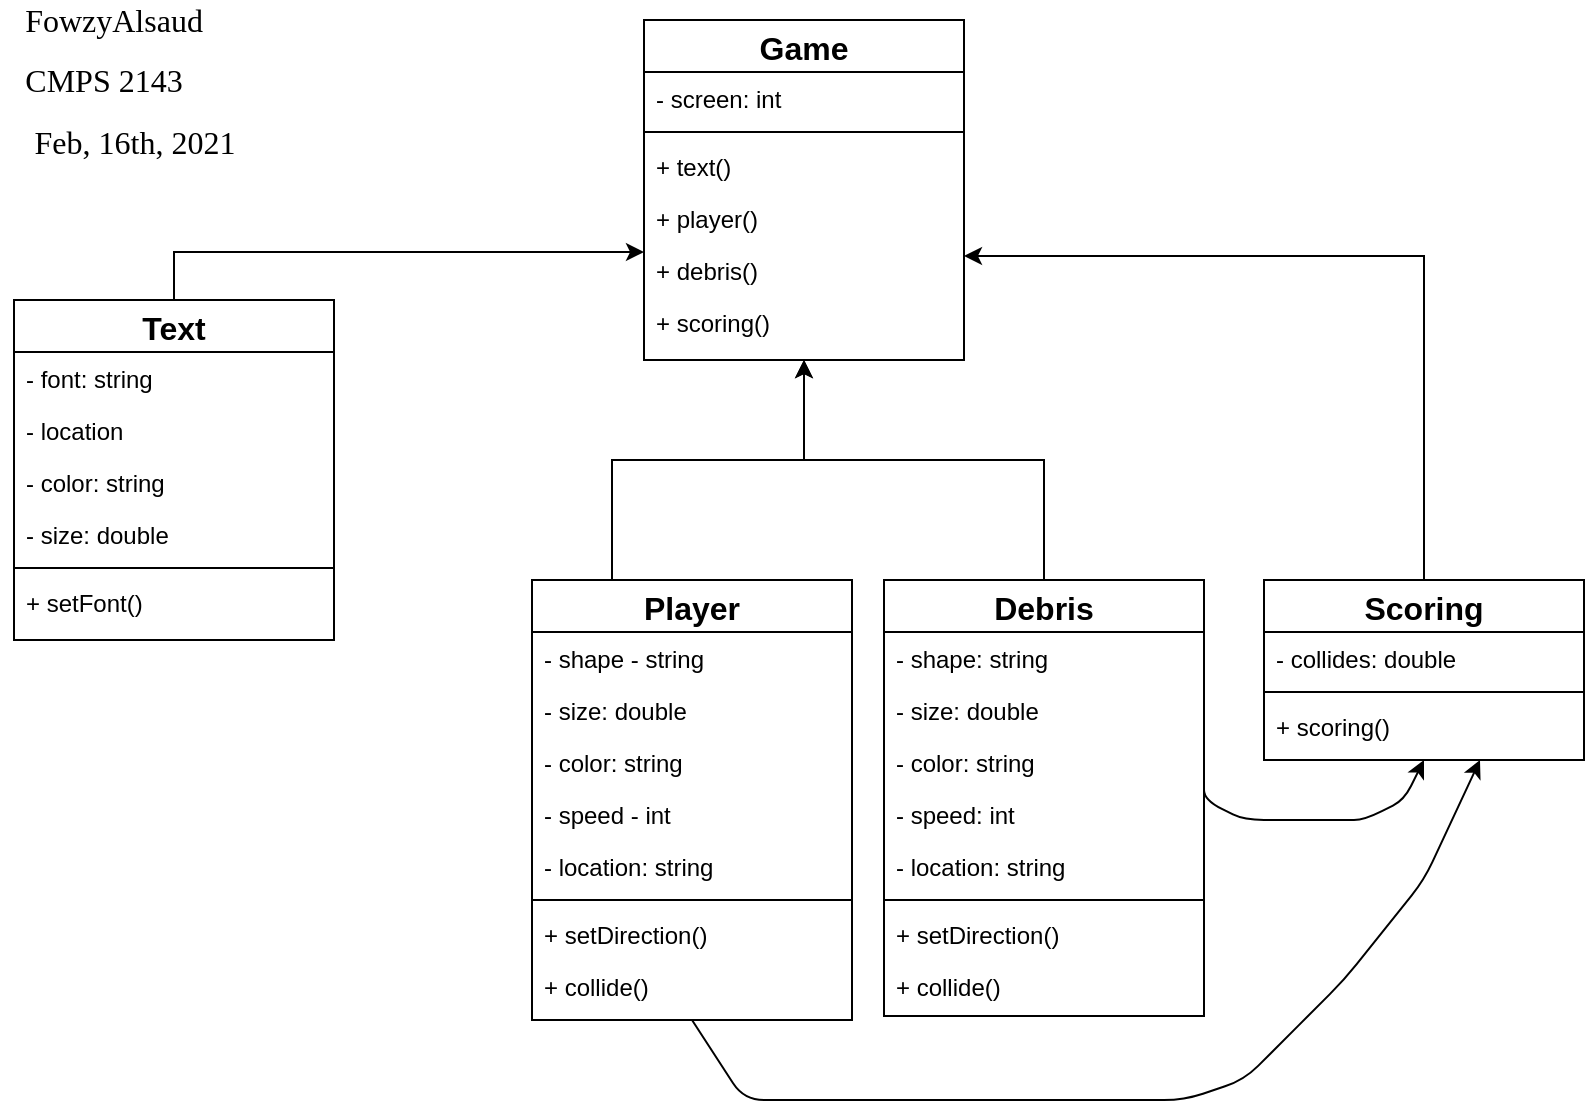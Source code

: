 <mxfile version="14.3.1" type="github">
  <diagram id="C5RBs43oDa-KdzZeNtuy" name="Page-1">
    <mxGraphModel dx="590" dy="123" grid="1" gridSize="10" guides="1" tooltips="1" connect="1" arrows="1" fold="1" page="1" pageScale="1" pageWidth="827" pageHeight="1169" math="0" shadow="0">
      <root>
        <mxCell id="WIyWlLk6GJQsqaUBKTNV-0" />
        <mxCell id="WIyWlLk6GJQsqaUBKTNV-1" parent="WIyWlLk6GJQsqaUBKTNV-0" />
        <mxCell id="zkfFHV4jXpPFQw0GAbJ--0" value="Game" style="swimlane;fontStyle=1;align=center;verticalAlign=middle;childLayout=stackLayout;horizontal=1;startSize=26;horizontalStack=0;resizeParent=1;resizeLast=0;collapsible=1;marginBottom=0;rounded=0;shadow=0;strokeWidth=1;fontSize=16;" parent="WIyWlLk6GJQsqaUBKTNV-1" vertex="1">
          <mxGeometry x="340" y="30" width="160" height="170" as="geometry">
            <mxRectangle x="230" y="140" width="160" height="26" as="alternateBounds" />
          </mxGeometry>
        </mxCell>
        <mxCell id="zkfFHV4jXpPFQw0GAbJ--1" value="- screen: int" style="text;align=left;verticalAlign=top;spacingLeft=4;spacingRight=4;overflow=hidden;rotatable=0;points=[[0,0.5],[1,0.5]];portConstraint=eastwest;" parent="zkfFHV4jXpPFQw0GAbJ--0" vertex="1">
          <mxGeometry y="26" width="160" height="26" as="geometry" />
        </mxCell>
        <mxCell id="zkfFHV4jXpPFQw0GAbJ--4" value="" style="line;html=1;strokeWidth=1;align=left;verticalAlign=middle;spacingTop=-1;spacingLeft=3;spacingRight=3;rotatable=0;labelPosition=right;points=[];portConstraint=eastwest;" parent="zkfFHV4jXpPFQw0GAbJ--0" vertex="1">
          <mxGeometry y="52" width="160" height="8" as="geometry" />
        </mxCell>
        <mxCell id="39c0kFkFWUebeunoSj2x-65" value="+ text()" style="text;align=left;verticalAlign=top;spacingLeft=4;spacingRight=4;overflow=hidden;rotatable=0;points=[[0,0.5],[1,0.5]];portConstraint=eastwest;" vertex="1" parent="zkfFHV4jXpPFQw0GAbJ--0">
          <mxGeometry y="60" width="160" height="26" as="geometry" />
        </mxCell>
        <mxCell id="39c0kFkFWUebeunoSj2x-63" value="+ player()" style="text;align=left;verticalAlign=top;spacingLeft=4;spacingRight=4;overflow=hidden;rotatable=0;points=[[0,0.5],[1,0.5]];portConstraint=eastwest;" vertex="1" parent="zkfFHV4jXpPFQw0GAbJ--0">
          <mxGeometry y="86" width="160" height="26" as="geometry" />
        </mxCell>
        <mxCell id="39c0kFkFWUebeunoSj2x-64" value="+ debris()" style="text;align=left;verticalAlign=top;spacingLeft=4;spacingRight=4;overflow=hidden;rotatable=0;points=[[0,0.5],[1,0.5]];portConstraint=eastwest;" vertex="1" parent="zkfFHV4jXpPFQw0GAbJ--0">
          <mxGeometry y="112" width="160" height="26" as="geometry" />
        </mxCell>
        <mxCell id="39c0kFkFWUebeunoSj2x-66" value="+ scoring()" style="text;align=left;verticalAlign=top;spacingLeft=4;spacingRight=4;overflow=hidden;rotatable=0;points=[[0,0.5],[1,0.5]];portConstraint=eastwest;" vertex="1" parent="zkfFHV4jXpPFQw0GAbJ--0">
          <mxGeometry y="138" width="160" height="26" as="geometry" />
        </mxCell>
        <mxCell id="39c0kFkFWUebeunoSj2x-47" style="edgeStyle=orthogonalEdgeStyle;rounded=0;orthogonalLoop=1;jettySize=auto;html=1;exitX=0.25;exitY=0;exitDx=0;exitDy=0;entryX=0.5;entryY=1;entryDx=0;entryDy=0;" edge="1" parent="WIyWlLk6GJQsqaUBKTNV-1" source="39c0kFkFWUebeunoSj2x-8" target="zkfFHV4jXpPFQw0GAbJ--0">
          <mxGeometry relative="1" as="geometry">
            <Array as="points">
              <mxPoint x="324" y="250" />
              <mxPoint x="420" y="250" />
            </Array>
          </mxGeometry>
        </mxCell>
        <mxCell id="39c0kFkFWUebeunoSj2x-8" value="Player" style="swimlane;fontStyle=1;align=center;verticalAlign=middle;childLayout=stackLayout;horizontal=1;startSize=26;horizontalStack=0;resizeParent=1;resizeLast=0;collapsible=1;marginBottom=0;rounded=0;shadow=0;strokeWidth=1;fontSize=16;" vertex="1" parent="WIyWlLk6GJQsqaUBKTNV-1">
          <mxGeometry x="284" y="310" width="160" height="220" as="geometry">
            <mxRectangle x="230" y="140" width="160" height="26" as="alternateBounds" />
          </mxGeometry>
        </mxCell>
        <mxCell id="39c0kFkFWUebeunoSj2x-9" value="- shape - string" style="text;align=left;verticalAlign=top;spacingLeft=4;spacingRight=4;overflow=hidden;rotatable=0;points=[[0,0.5],[1,0.5]];portConstraint=eastwest;" vertex="1" parent="39c0kFkFWUebeunoSj2x-8">
          <mxGeometry y="26" width="160" height="26" as="geometry" />
        </mxCell>
        <mxCell id="39c0kFkFWUebeunoSj2x-25" value="- size: double" style="text;align=left;verticalAlign=top;spacingLeft=4;spacingRight=4;overflow=hidden;rotatable=0;points=[[0,0.5],[1,0.5]];portConstraint=eastwest;" vertex="1" parent="39c0kFkFWUebeunoSj2x-8">
          <mxGeometry y="52" width="160" height="26" as="geometry" />
        </mxCell>
        <mxCell id="39c0kFkFWUebeunoSj2x-26" value="- color: string" style="text;align=left;verticalAlign=top;spacingLeft=4;spacingRight=4;overflow=hidden;rotatable=0;points=[[0,0.5],[1,0.5]];portConstraint=eastwest;" vertex="1" parent="39c0kFkFWUebeunoSj2x-8">
          <mxGeometry y="78" width="160" height="26" as="geometry" />
        </mxCell>
        <mxCell id="39c0kFkFWUebeunoSj2x-32" value="- speed - int" style="text;align=left;verticalAlign=top;spacingLeft=4;spacingRight=4;overflow=hidden;rotatable=0;points=[[0,0.5],[1,0.5]];portConstraint=eastwest;" vertex="1" parent="39c0kFkFWUebeunoSj2x-8">
          <mxGeometry y="104" width="160" height="26" as="geometry" />
        </mxCell>
        <mxCell id="39c0kFkFWUebeunoSj2x-33" value="- location: string" style="text;align=left;verticalAlign=top;spacingLeft=4;spacingRight=4;overflow=hidden;rotatable=0;points=[[0,0.5],[1,0.5]];portConstraint=eastwest;" vertex="1" parent="39c0kFkFWUebeunoSj2x-8">
          <mxGeometry y="130" width="160" height="26" as="geometry" />
        </mxCell>
        <mxCell id="39c0kFkFWUebeunoSj2x-11" value="" style="line;html=1;strokeWidth=1;align=left;verticalAlign=middle;spacingTop=-1;spacingLeft=3;spacingRight=3;rotatable=0;labelPosition=right;points=[];portConstraint=eastwest;" vertex="1" parent="39c0kFkFWUebeunoSj2x-8">
          <mxGeometry y="156" width="160" height="8" as="geometry" />
        </mxCell>
        <mxCell id="39c0kFkFWUebeunoSj2x-34" value="+ setDirection()" style="text;align=left;verticalAlign=top;spacingLeft=4;spacingRight=4;overflow=hidden;rotatable=0;points=[[0,0.5],[1,0.5]];portConstraint=eastwest;" vertex="1" parent="39c0kFkFWUebeunoSj2x-8">
          <mxGeometry y="164" width="160" height="26" as="geometry" />
        </mxCell>
        <mxCell id="39c0kFkFWUebeunoSj2x-37" value="+ collide()" style="text;align=left;verticalAlign=top;spacingLeft=4;spacingRight=4;overflow=hidden;rotatable=0;points=[[0,0.5],[1,0.5]];portConstraint=eastwest;" vertex="1" parent="39c0kFkFWUebeunoSj2x-8">
          <mxGeometry y="190" width="160" height="26" as="geometry" />
        </mxCell>
        <mxCell id="39c0kFkFWUebeunoSj2x-46" style="edgeStyle=orthogonalEdgeStyle;rounded=0;orthogonalLoop=1;jettySize=auto;html=1;entryX=0.5;entryY=1;entryDx=0;entryDy=0;" edge="1" parent="WIyWlLk6GJQsqaUBKTNV-1" source="39c0kFkFWUebeunoSj2x-12" target="zkfFHV4jXpPFQw0GAbJ--0">
          <mxGeometry relative="1" as="geometry">
            <Array as="points">
              <mxPoint x="540" y="250" />
              <mxPoint x="420" y="250" />
            </Array>
          </mxGeometry>
        </mxCell>
        <mxCell id="39c0kFkFWUebeunoSj2x-12" value="Debris" style="swimlane;fontStyle=1;align=center;verticalAlign=middle;childLayout=stackLayout;horizontal=1;startSize=26;horizontalStack=0;resizeParent=1;resizeLast=0;collapsible=1;marginBottom=0;rounded=0;shadow=0;strokeWidth=1;fontSize=16;" vertex="1" parent="WIyWlLk6GJQsqaUBKTNV-1">
          <mxGeometry x="460" y="310" width="160" height="218" as="geometry">
            <mxRectangle x="230" y="140" width="160" height="26" as="alternateBounds" />
          </mxGeometry>
        </mxCell>
        <mxCell id="39c0kFkFWUebeunoSj2x-13" value="- shape: string" style="text;align=left;verticalAlign=top;spacingLeft=4;spacingRight=4;overflow=hidden;rotatable=0;points=[[0,0.5],[1,0.5]];portConstraint=eastwest;" vertex="1" parent="39c0kFkFWUebeunoSj2x-12">
          <mxGeometry y="26" width="160" height="26" as="geometry" />
        </mxCell>
        <mxCell id="39c0kFkFWUebeunoSj2x-14" value="- size: double" style="text;align=left;verticalAlign=top;spacingLeft=4;spacingRight=4;overflow=hidden;rotatable=0;points=[[0,0.5],[1,0.5]];portConstraint=eastwest;rounded=0;shadow=0;html=0;" vertex="1" parent="39c0kFkFWUebeunoSj2x-12">
          <mxGeometry y="52" width="160" height="26" as="geometry" />
        </mxCell>
        <mxCell id="39c0kFkFWUebeunoSj2x-38" value="- color: string" style="text;align=left;verticalAlign=top;spacingLeft=4;spacingRight=4;overflow=hidden;rotatable=0;points=[[0,0.5],[1,0.5]];portConstraint=eastwest;rounded=0;shadow=0;html=0;" vertex="1" parent="39c0kFkFWUebeunoSj2x-12">
          <mxGeometry y="78" width="160" height="26" as="geometry" />
        </mxCell>
        <mxCell id="39c0kFkFWUebeunoSj2x-39" value="- speed: int" style="text;align=left;verticalAlign=top;spacingLeft=4;spacingRight=4;overflow=hidden;rotatable=0;points=[[0,0.5],[1,0.5]];portConstraint=eastwest;rounded=0;shadow=0;html=0;" vertex="1" parent="39c0kFkFWUebeunoSj2x-12">
          <mxGeometry y="104" width="160" height="26" as="geometry" />
        </mxCell>
        <mxCell id="39c0kFkFWUebeunoSj2x-40" value="- location: string" style="text;align=left;verticalAlign=top;spacingLeft=4;spacingRight=4;overflow=hidden;rotatable=0;points=[[0,0.5],[1,0.5]];portConstraint=eastwest;rounded=0;shadow=0;html=0;" vertex="1" parent="39c0kFkFWUebeunoSj2x-12">
          <mxGeometry y="130" width="160" height="26" as="geometry" />
        </mxCell>
        <mxCell id="39c0kFkFWUebeunoSj2x-15" value="" style="line;html=1;strokeWidth=1;align=left;verticalAlign=middle;spacingTop=-1;spacingLeft=3;spacingRight=3;rotatable=0;labelPosition=right;points=[];portConstraint=eastwest;" vertex="1" parent="39c0kFkFWUebeunoSj2x-12">
          <mxGeometry y="156" width="160" height="8" as="geometry" />
        </mxCell>
        <mxCell id="39c0kFkFWUebeunoSj2x-41" value="+ setDirection()" style="text;align=left;verticalAlign=top;spacingLeft=4;spacingRight=4;overflow=hidden;rotatable=0;points=[[0,0.5],[1,0.5]];portConstraint=eastwest;" vertex="1" parent="39c0kFkFWUebeunoSj2x-12">
          <mxGeometry y="164" width="160" height="26" as="geometry" />
        </mxCell>
        <mxCell id="39c0kFkFWUebeunoSj2x-42" value="+ collide()" style="text;align=left;verticalAlign=top;spacingLeft=4;spacingRight=4;overflow=hidden;rotatable=0;points=[[0,0.5],[1,0.5]];portConstraint=eastwest;" vertex="1" parent="39c0kFkFWUebeunoSj2x-12">
          <mxGeometry y="190" width="160" height="26" as="geometry" />
        </mxCell>
        <mxCell id="39c0kFkFWUebeunoSj2x-55" style="edgeStyle=orthogonalEdgeStyle;rounded=0;orthogonalLoop=1;jettySize=auto;html=1;exitX=0.5;exitY=0;exitDx=0;exitDy=0;fontSize=16;entryX=0;entryY=1.154;entryDx=0;entryDy=0;entryPerimeter=0;" edge="1" parent="WIyWlLk6GJQsqaUBKTNV-1" source="39c0kFkFWUebeunoSj2x-16" target="39c0kFkFWUebeunoSj2x-63">
          <mxGeometry relative="1" as="geometry">
            <mxPoint x="338.08" y="140.006" as="targetPoint" />
          </mxGeometry>
        </mxCell>
        <mxCell id="39c0kFkFWUebeunoSj2x-16" value="Text" style="swimlane;fontStyle=1;align=center;verticalAlign=middle;childLayout=stackLayout;horizontal=1;startSize=26;horizontalStack=0;resizeParent=1;resizeLast=0;collapsible=1;marginBottom=0;rounded=0;shadow=0;strokeWidth=1;fontSize=16;" vertex="1" parent="WIyWlLk6GJQsqaUBKTNV-1">
          <mxGeometry x="25" y="170" width="160" height="170" as="geometry">
            <mxRectangle x="230" y="140" width="160" height="26" as="alternateBounds" />
          </mxGeometry>
        </mxCell>
        <mxCell id="39c0kFkFWUebeunoSj2x-17" value="- font: string" style="text;align=left;verticalAlign=top;spacingLeft=4;spacingRight=4;overflow=hidden;rotatable=0;points=[[0,0.5],[1,0.5]];portConstraint=eastwest;" vertex="1" parent="39c0kFkFWUebeunoSj2x-16">
          <mxGeometry y="26" width="160" height="26" as="geometry" />
        </mxCell>
        <mxCell id="39c0kFkFWUebeunoSj2x-18" value="- location" style="text;align=left;verticalAlign=top;spacingLeft=4;spacingRight=4;overflow=hidden;rotatable=0;points=[[0,0.5],[1,0.5]];portConstraint=eastwest;rounded=0;shadow=0;html=0;" vertex="1" parent="39c0kFkFWUebeunoSj2x-16">
          <mxGeometry y="52" width="160" height="26" as="geometry" />
        </mxCell>
        <mxCell id="39c0kFkFWUebeunoSj2x-44" value="- color: string" style="text;align=left;verticalAlign=top;spacingLeft=4;spacingRight=4;overflow=hidden;rotatable=0;points=[[0,0.5],[1,0.5]];portConstraint=eastwest;rounded=0;shadow=0;html=0;" vertex="1" parent="39c0kFkFWUebeunoSj2x-16">
          <mxGeometry y="78" width="160" height="26" as="geometry" />
        </mxCell>
        <mxCell id="39c0kFkFWUebeunoSj2x-45" value="- size: double" style="text;align=left;verticalAlign=top;spacingLeft=4;spacingRight=4;overflow=hidden;rotatable=0;points=[[0,0.5],[1,0.5]];portConstraint=eastwest;rounded=0;shadow=0;html=0;" vertex="1" parent="39c0kFkFWUebeunoSj2x-16">
          <mxGeometry y="104" width="160" height="26" as="geometry" />
        </mxCell>
        <mxCell id="39c0kFkFWUebeunoSj2x-19" value="" style="line;html=1;strokeWidth=1;align=left;verticalAlign=middle;spacingTop=-1;spacingLeft=3;spacingRight=3;rotatable=0;labelPosition=right;points=[];portConstraint=eastwest;" vertex="1" parent="39c0kFkFWUebeunoSj2x-16">
          <mxGeometry y="130" width="160" height="8" as="geometry" />
        </mxCell>
        <mxCell id="39c0kFkFWUebeunoSj2x-49" value="+ setFont()" style="text;align=left;verticalAlign=top;spacingLeft=4;spacingRight=4;overflow=hidden;rotatable=0;points=[[0,0.5],[1,0.5]];portConstraint=eastwest;rounded=0;shadow=0;html=0;" vertex="1" parent="39c0kFkFWUebeunoSj2x-16">
          <mxGeometry y="138" width="160" height="26" as="geometry" />
        </mxCell>
        <mxCell id="39c0kFkFWUebeunoSj2x-51" style="edgeStyle=orthogonalEdgeStyle;rounded=0;orthogonalLoop=1;jettySize=auto;html=1;exitX=0.5;exitY=0;exitDx=0;exitDy=0;fontSize=16;entryX=1;entryY=0.231;entryDx=0;entryDy=0;entryPerimeter=0;" edge="1" parent="WIyWlLk6GJQsqaUBKTNV-1" source="39c0kFkFWUebeunoSj2x-20" target="39c0kFkFWUebeunoSj2x-64">
          <mxGeometry relative="1" as="geometry">
            <mxPoint x="500" y="138.004" as="targetPoint" />
          </mxGeometry>
        </mxCell>
        <mxCell id="39c0kFkFWUebeunoSj2x-20" value="Scoring" style="swimlane;fontStyle=1;align=center;verticalAlign=middle;childLayout=stackLayout;horizontal=1;startSize=26;horizontalStack=0;resizeParent=1;resizeLast=0;collapsible=1;marginBottom=0;rounded=0;shadow=0;strokeWidth=1;fontSize=16;" vertex="1" parent="WIyWlLk6GJQsqaUBKTNV-1">
          <mxGeometry x="650" y="310" width="160" height="90" as="geometry">
            <mxRectangle x="230" y="140" width="160" height="26" as="alternateBounds" />
          </mxGeometry>
        </mxCell>
        <mxCell id="39c0kFkFWUebeunoSj2x-21" value="- collides: double" style="text;align=left;verticalAlign=top;spacingLeft=4;spacingRight=4;overflow=hidden;rotatable=0;points=[[0,0.5],[1,0.5]];portConstraint=eastwest;" vertex="1" parent="39c0kFkFWUebeunoSj2x-20">
          <mxGeometry y="26" width="160" height="26" as="geometry" />
        </mxCell>
        <mxCell id="39c0kFkFWUebeunoSj2x-23" value="" style="line;html=1;strokeWidth=1;align=left;verticalAlign=middle;spacingTop=-1;spacingLeft=3;spacingRight=3;rotatable=0;labelPosition=right;points=[];portConstraint=eastwest;" vertex="1" parent="39c0kFkFWUebeunoSj2x-20">
          <mxGeometry y="52" width="160" height="8" as="geometry" />
        </mxCell>
        <mxCell id="39c0kFkFWUebeunoSj2x-48" value="+ scoring()" style="text;align=left;verticalAlign=top;spacingLeft=4;spacingRight=4;overflow=hidden;rotatable=0;points=[[0,0.5],[1,0.5]];portConstraint=eastwest;" vertex="1" parent="39c0kFkFWUebeunoSj2x-20">
          <mxGeometry y="60" width="160" height="26" as="geometry" />
        </mxCell>
        <mxCell id="39c0kFkFWUebeunoSj2x-53" value="" style="endArrow=classic;html=1;fontSize=16;entryX=0.5;entryY=1;entryDx=0;entryDy=0;" edge="1" parent="WIyWlLk6GJQsqaUBKTNV-1" target="39c0kFkFWUebeunoSj2x-20">
          <mxGeometry width="50" height="50" relative="1" as="geometry">
            <mxPoint x="620" y="410" as="sourcePoint" />
            <mxPoint x="670" y="360" as="targetPoint" />
            <Array as="points">
              <mxPoint x="620" y="420" />
              <mxPoint x="640" y="430" />
              <mxPoint x="670" y="430" />
              <mxPoint x="680" y="430" />
              <mxPoint x="700" y="430" />
              <mxPoint x="720" y="420" />
            </Array>
          </mxGeometry>
        </mxCell>
        <mxCell id="39c0kFkFWUebeunoSj2x-58" value="" style="endArrow=classic;html=1;fontSize=16;exitX=0.5;exitY=1;exitDx=0;exitDy=0;entryX=0.675;entryY=1.154;entryDx=0;entryDy=0;entryPerimeter=0;" edge="1" parent="WIyWlLk6GJQsqaUBKTNV-1" source="39c0kFkFWUebeunoSj2x-8" target="39c0kFkFWUebeunoSj2x-48">
          <mxGeometry width="50" height="50" relative="1" as="geometry">
            <mxPoint x="410" y="620" as="sourcePoint" />
            <mxPoint x="730" y="550" as="targetPoint" />
            <Array as="points">
              <mxPoint x="390" y="570" />
              <mxPoint x="440" y="570" />
              <mxPoint x="500" y="570" />
              <mxPoint x="570" y="570" />
              <mxPoint x="610" y="570" />
              <mxPoint x="640" y="560" />
              <mxPoint x="660" y="540" />
              <mxPoint x="690" y="510" />
              <mxPoint x="730" y="460" />
            </Array>
          </mxGeometry>
        </mxCell>
        <mxCell id="39c0kFkFWUebeunoSj2x-59" value="FowzyAlsaud" style="text;html=1;strokeColor=none;fillColor=none;align=center;verticalAlign=middle;whiteSpace=wrap;rounded=0;fontSize=16;fontFamily=Comic Sans MS;" vertex="1" parent="WIyWlLk6GJQsqaUBKTNV-1">
          <mxGeometry x="30" y="20" width="90" height="20" as="geometry" />
        </mxCell>
        <mxCell id="39c0kFkFWUebeunoSj2x-60" value="CMPS 2143" style="text;html=1;strokeColor=none;fillColor=none;align=center;verticalAlign=middle;whiteSpace=wrap;rounded=0;fontSize=16;fontFamily=Comic Sans MS;" vertex="1" parent="WIyWlLk6GJQsqaUBKTNV-1">
          <mxGeometry x="25" y="50" width="90" height="20" as="geometry" />
        </mxCell>
        <mxCell id="39c0kFkFWUebeunoSj2x-61" style="edgeStyle=orthogonalEdgeStyle;rounded=0;orthogonalLoop=1;jettySize=auto;html=1;exitX=0.5;exitY=1;exitDx=0;exitDy=0;fontFamily=Comic Sans MS;fontSize=16;" edge="1" parent="WIyWlLk6GJQsqaUBKTNV-1" source="39c0kFkFWUebeunoSj2x-60" target="39c0kFkFWUebeunoSj2x-60">
          <mxGeometry relative="1" as="geometry" />
        </mxCell>
        <mxCell id="39c0kFkFWUebeunoSj2x-62" value="Feb, 16th, 2021" style="text;html=1;strokeColor=none;fillColor=none;align=center;verticalAlign=middle;whiteSpace=wrap;rounded=0;fontSize=16;fontFamily=Comic Sans MS;" vertex="1" parent="WIyWlLk6GJQsqaUBKTNV-1">
          <mxGeometry x="18" y="81" width="135" height="20" as="geometry" />
        </mxCell>
      </root>
    </mxGraphModel>
  </diagram>
</mxfile>
